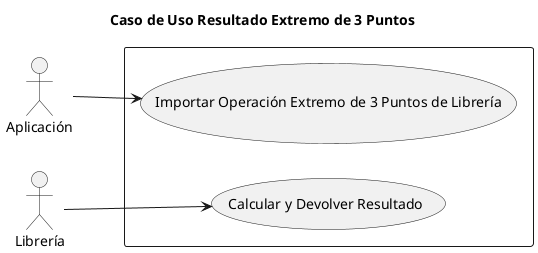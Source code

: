 @startuml

title Caso de Uso Resultado Extremo de 3 Puntos

left to right direction

actor Aplicación as aplication
actor Librería as library

rectangle  {
    usecase "Importar Operación Extremo de 3 Puntos de Librería" as importar
    usecase "Calcular y Devolver Resultado" as calcular

}

aplication --> importar: ""
library --> calcular: ""

@enduml